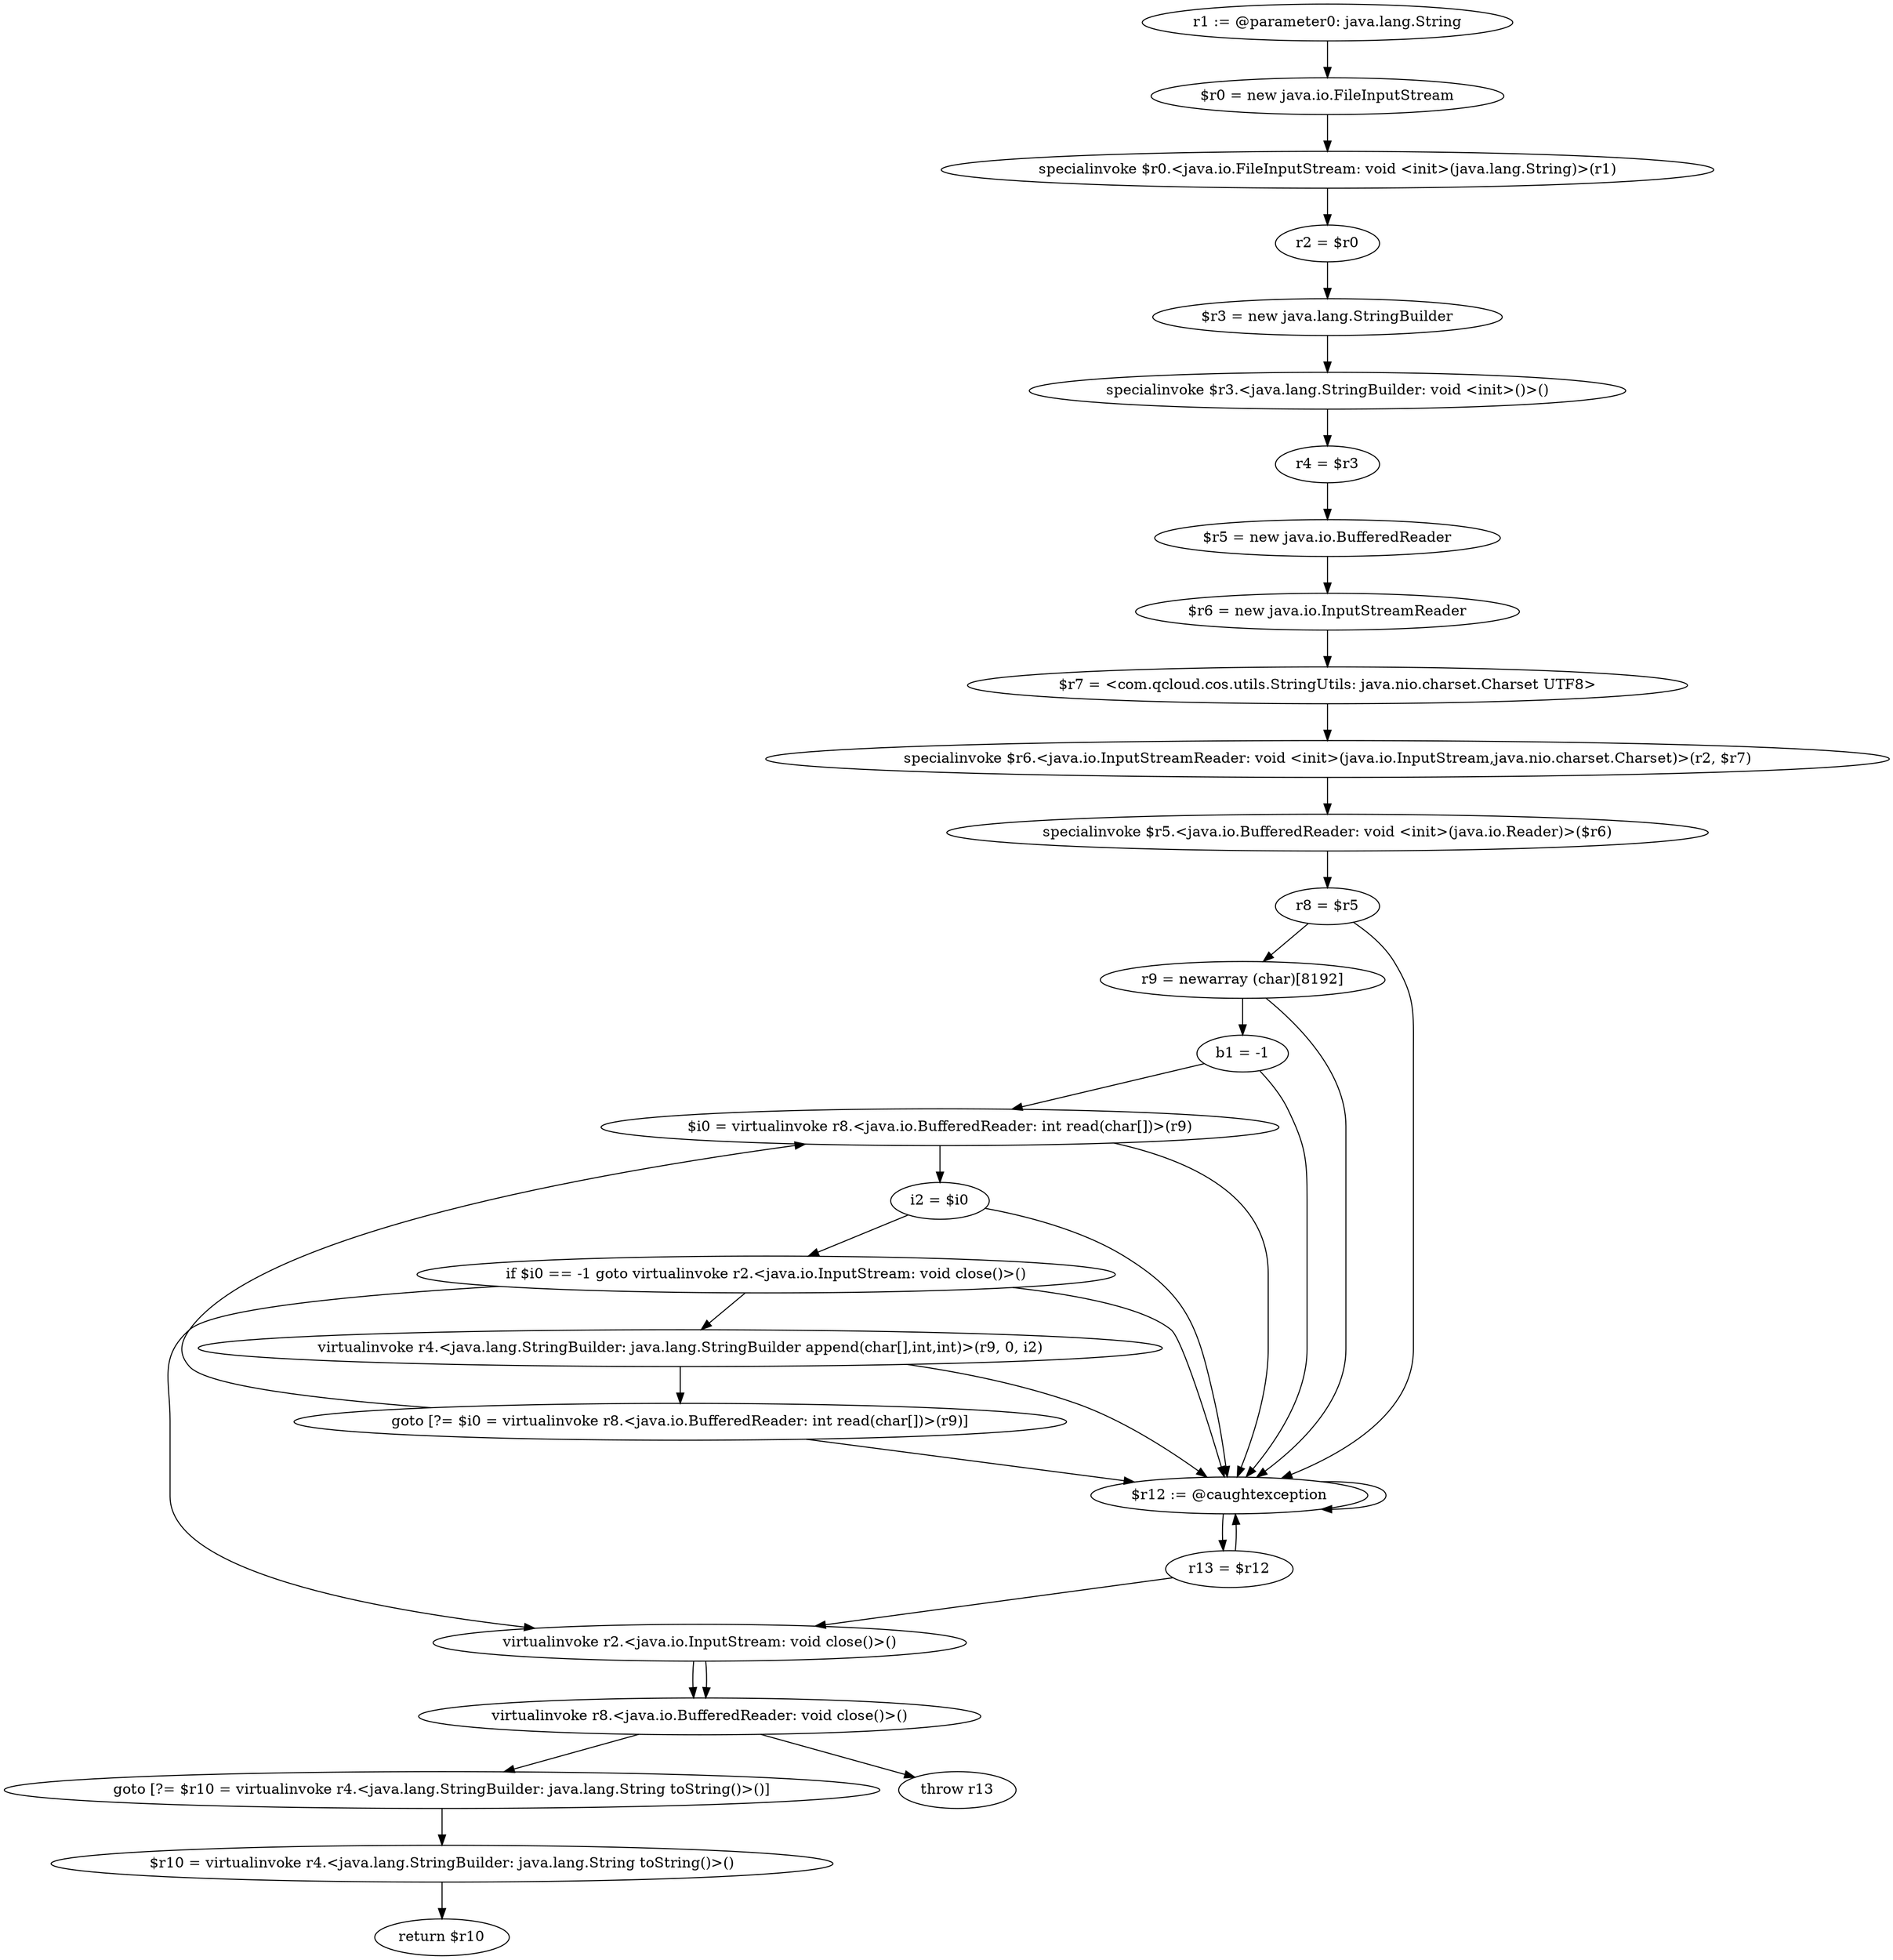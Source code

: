digraph "unitGraph" {
    "r1 := @parameter0: java.lang.String"
    "$r0 = new java.io.FileInputStream"
    "specialinvoke $r0.<java.io.FileInputStream: void <init>(java.lang.String)>(r1)"
    "r2 = $r0"
    "$r3 = new java.lang.StringBuilder"
    "specialinvoke $r3.<java.lang.StringBuilder: void <init>()>()"
    "r4 = $r3"
    "$r5 = new java.io.BufferedReader"
    "$r6 = new java.io.InputStreamReader"
    "$r7 = <com.qcloud.cos.utils.StringUtils: java.nio.charset.Charset UTF8>"
    "specialinvoke $r6.<java.io.InputStreamReader: void <init>(java.io.InputStream,java.nio.charset.Charset)>(r2, $r7)"
    "specialinvoke $r5.<java.io.BufferedReader: void <init>(java.io.Reader)>($r6)"
    "r8 = $r5"
    "r9 = newarray (char)[8192]"
    "b1 = -1"
    "$i0 = virtualinvoke r8.<java.io.BufferedReader: int read(char[])>(r9)"
    "i2 = $i0"
    "if $i0 == -1 goto virtualinvoke r2.<java.io.InputStream: void close()>()"
    "virtualinvoke r4.<java.lang.StringBuilder: java.lang.StringBuilder append(char[],int,int)>(r9, 0, i2)"
    "goto [?= $i0 = virtualinvoke r8.<java.io.BufferedReader: int read(char[])>(r9)]"
    "virtualinvoke r2.<java.io.InputStream: void close()>()"
    "virtualinvoke r8.<java.io.BufferedReader: void close()>()"
    "goto [?= $r10 = virtualinvoke r4.<java.lang.StringBuilder: java.lang.String toString()>()]"
    "$r12 := @caughtexception"
    "r13 = $r12"
    "throw r13"
    "$r10 = virtualinvoke r4.<java.lang.StringBuilder: java.lang.String toString()>()"
    "return $r10"
    "r1 := @parameter0: java.lang.String"->"$r0 = new java.io.FileInputStream";
    "$r0 = new java.io.FileInputStream"->"specialinvoke $r0.<java.io.FileInputStream: void <init>(java.lang.String)>(r1)";
    "specialinvoke $r0.<java.io.FileInputStream: void <init>(java.lang.String)>(r1)"->"r2 = $r0";
    "r2 = $r0"->"$r3 = new java.lang.StringBuilder";
    "$r3 = new java.lang.StringBuilder"->"specialinvoke $r3.<java.lang.StringBuilder: void <init>()>()";
    "specialinvoke $r3.<java.lang.StringBuilder: void <init>()>()"->"r4 = $r3";
    "r4 = $r3"->"$r5 = new java.io.BufferedReader";
    "$r5 = new java.io.BufferedReader"->"$r6 = new java.io.InputStreamReader";
    "$r6 = new java.io.InputStreamReader"->"$r7 = <com.qcloud.cos.utils.StringUtils: java.nio.charset.Charset UTF8>";
    "$r7 = <com.qcloud.cos.utils.StringUtils: java.nio.charset.Charset UTF8>"->"specialinvoke $r6.<java.io.InputStreamReader: void <init>(java.io.InputStream,java.nio.charset.Charset)>(r2, $r7)";
    "specialinvoke $r6.<java.io.InputStreamReader: void <init>(java.io.InputStream,java.nio.charset.Charset)>(r2, $r7)"->"specialinvoke $r5.<java.io.BufferedReader: void <init>(java.io.Reader)>($r6)";
    "specialinvoke $r5.<java.io.BufferedReader: void <init>(java.io.Reader)>($r6)"->"r8 = $r5";
    "r8 = $r5"->"r9 = newarray (char)[8192]";
    "r8 = $r5"->"$r12 := @caughtexception";
    "r9 = newarray (char)[8192]"->"b1 = -1";
    "r9 = newarray (char)[8192]"->"$r12 := @caughtexception";
    "b1 = -1"->"$i0 = virtualinvoke r8.<java.io.BufferedReader: int read(char[])>(r9)";
    "b1 = -1"->"$r12 := @caughtexception";
    "$i0 = virtualinvoke r8.<java.io.BufferedReader: int read(char[])>(r9)"->"i2 = $i0";
    "$i0 = virtualinvoke r8.<java.io.BufferedReader: int read(char[])>(r9)"->"$r12 := @caughtexception";
    "i2 = $i0"->"if $i0 == -1 goto virtualinvoke r2.<java.io.InputStream: void close()>()";
    "i2 = $i0"->"$r12 := @caughtexception";
    "if $i0 == -1 goto virtualinvoke r2.<java.io.InputStream: void close()>()"->"virtualinvoke r4.<java.lang.StringBuilder: java.lang.StringBuilder append(char[],int,int)>(r9, 0, i2)";
    "if $i0 == -1 goto virtualinvoke r2.<java.io.InputStream: void close()>()"->"virtualinvoke r2.<java.io.InputStream: void close()>()";
    "if $i0 == -1 goto virtualinvoke r2.<java.io.InputStream: void close()>()"->"$r12 := @caughtexception";
    "virtualinvoke r4.<java.lang.StringBuilder: java.lang.StringBuilder append(char[],int,int)>(r9, 0, i2)"->"goto [?= $i0 = virtualinvoke r8.<java.io.BufferedReader: int read(char[])>(r9)]";
    "virtualinvoke r4.<java.lang.StringBuilder: java.lang.StringBuilder append(char[],int,int)>(r9, 0, i2)"->"$r12 := @caughtexception";
    "goto [?= $i0 = virtualinvoke r8.<java.io.BufferedReader: int read(char[])>(r9)]"->"$i0 = virtualinvoke r8.<java.io.BufferedReader: int read(char[])>(r9)";
    "goto [?= $i0 = virtualinvoke r8.<java.io.BufferedReader: int read(char[])>(r9)]"->"$r12 := @caughtexception";
    "virtualinvoke r2.<java.io.InputStream: void close()>()"->"virtualinvoke r8.<java.io.BufferedReader: void close()>()";
    "virtualinvoke r8.<java.io.BufferedReader: void close()>()"->"goto [?= $r10 = virtualinvoke r4.<java.lang.StringBuilder: java.lang.String toString()>()]";
    "goto [?= $r10 = virtualinvoke r4.<java.lang.StringBuilder: java.lang.String toString()>()]"->"$r10 = virtualinvoke r4.<java.lang.StringBuilder: java.lang.String toString()>()";
    "$r12 := @caughtexception"->"r13 = $r12";
    "$r12 := @caughtexception"->"$r12 := @caughtexception";
    "r13 = $r12"->"virtualinvoke r2.<java.io.InputStream: void close()>()";
    "r13 = $r12"->"$r12 := @caughtexception";
    "virtualinvoke r2.<java.io.InputStream: void close()>()"->"virtualinvoke r8.<java.io.BufferedReader: void close()>()";
    "virtualinvoke r8.<java.io.BufferedReader: void close()>()"->"throw r13";
    "$r10 = virtualinvoke r4.<java.lang.StringBuilder: java.lang.String toString()>()"->"return $r10";
}
